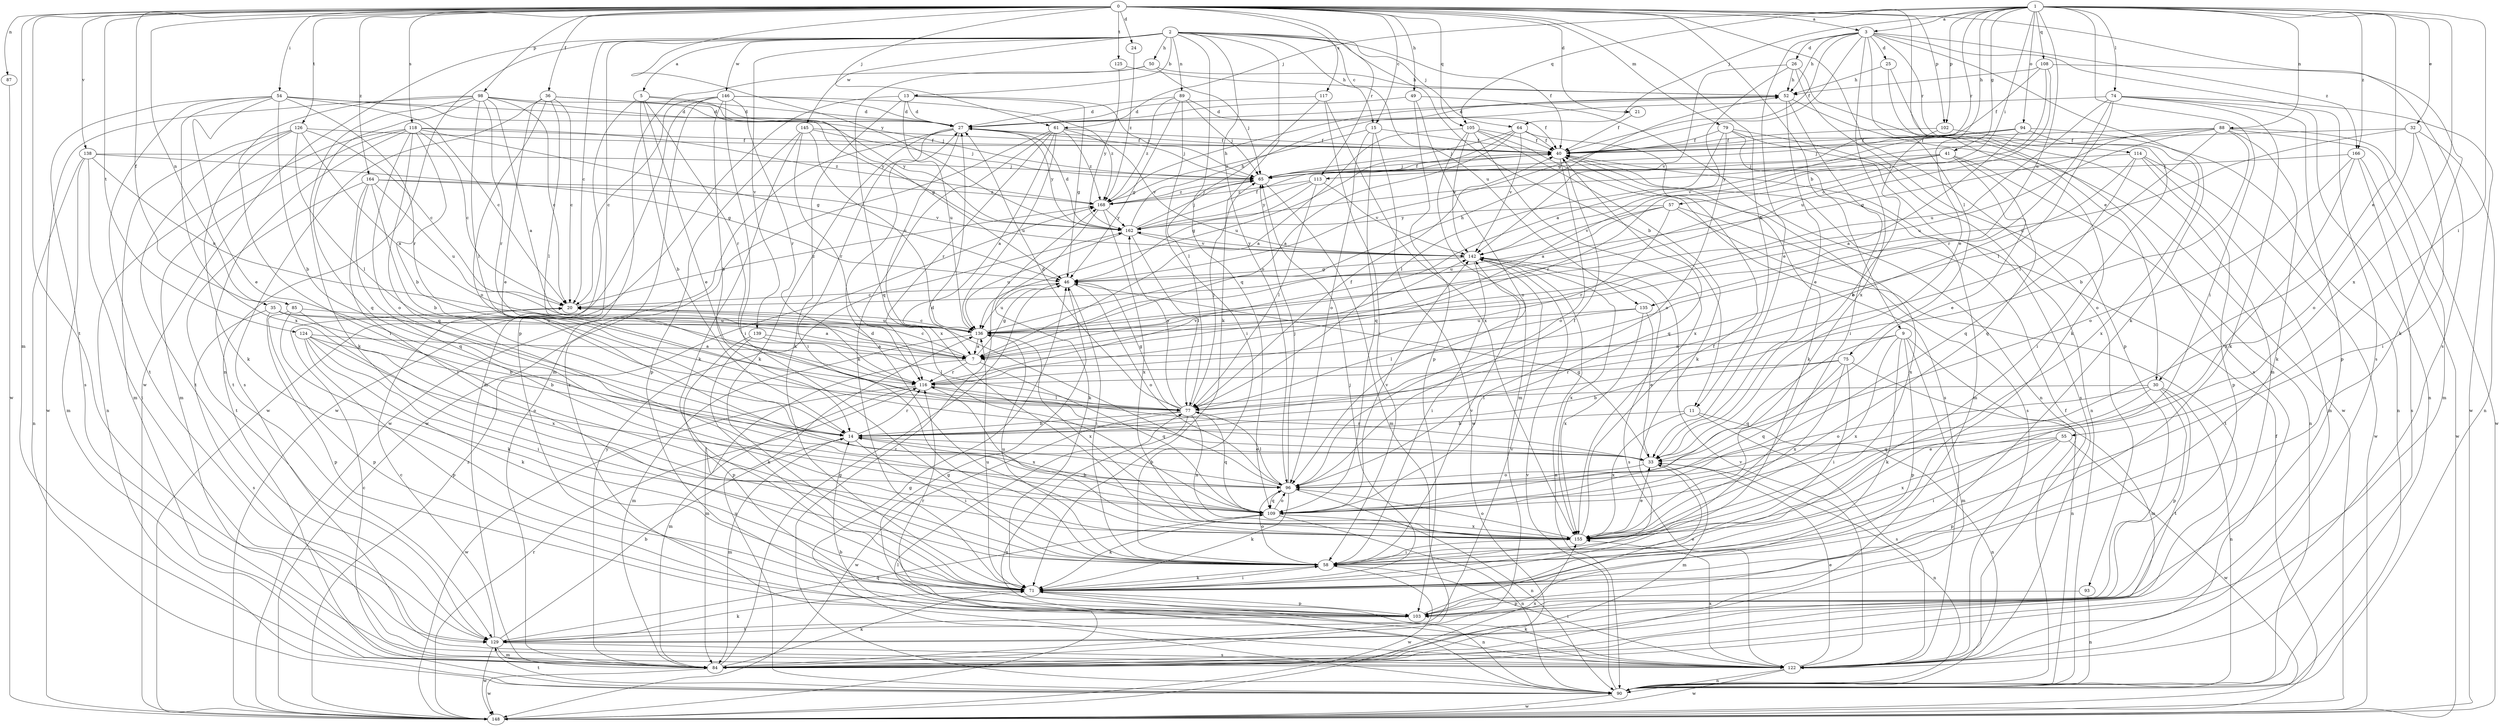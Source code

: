 strict digraph  {
0;
1;
2;
3;
5;
7;
9;
11;
13;
14;
15;
20;
21;
24;
25;
26;
27;
30;
32;
33;
35;
36;
40;
41;
46;
49;
50;
52;
54;
55;
57;
58;
61;
64;
65;
71;
74;
75;
77;
79;
84;
85;
87;
88;
89;
90;
93;
94;
96;
98;
102;
103;
105;
108;
109;
113;
114;
116;
117;
118;
122;
124;
125;
126;
129;
135;
136;
138;
139;
142;
145;
146;
148;
155;
162;
164;
166;
168;
0 -> 3  [label=a];
0 -> 9  [label=b];
0 -> 11  [label=b];
0 -> 15  [label=c];
0 -> 21  [label=d];
0 -> 24  [label=d];
0 -> 30  [label=e];
0 -> 35  [label=f];
0 -> 36  [label=f];
0 -> 49  [label=h];
0 -> 54  [label=i];
0 -> 61  [label=j];
0 -> 79  [label=m];
0 -> 84  [label=m];
0 -> 85  [label=n];
0 -> 87  [label=n];
0 -> 93  [label=o];
0 -> 98  [label=p];
0 -> 102  [label=p];
0 -> 105  [label=q];
0 -> 113  [label=r];
0 -> 117  [label=s];
0 -> 118  [label=s];
0 -> 122  [label=s];
0 -> 124  [label=t];
0 -> 125  [label=t];
0 -> 126  [label=t];
0 -> 129  [label=t];
0 -> 138  [label=v];
0 -> 162  [label=y];
0 -> 164  [label=z];
1 -> 3  [label=a];
1 -> 30  [label=e];
1 -> 32  [label=e];
1 -> 33  [label=e];
1 -> 41  [label=g];
1 -> 55  [label=i];
1 -> 57  [label=i];
1 -> 58  [label=i];
1 -> 61  [label=j];
1 -> 64  [label=j];
1 -> 74  [label=l];
1 -> 88  [label=n];
1 -> 94  [label=o];
1 -> 102  [label=p];
1 -> 105  [label=q];
1 -> 108  [label=q];
1 -> 113  [label=r];
1 -> 135  [label=u];
1 -> 155  [label=x];
1 -> 166  [label=z];
2 -> 5  [label=a];
2 -> 11  [label=b];
2 -> 13  [label=b];
2 -> 15  [label=c];
2 -> 20  [label=c];
2 -> 40  [label=f];
2 -> 50  [label=h];
2 -> 64  [label=j];
2 -> 71  [label=k];
2 -> 89  [label=n];
2 -> 90  [label=n];
2 -> 96  [label=o];
2 -> 103  [label=p];
2 -> 109  [label=q];
2 -> 135  [label=u];
2 -> 139  [label=v];
2 -> 145  [label=w];
2 -> 146  [label=w];
2 -> 148  [label=w];
3 -> 25  [label=d];
3 -> 26  [label=d];
3 -> 33  [label=e];
3 -> 40  [label=f];
3 -> 46  [label=g];
3 -> 52  [label=h];
3 -> 71  [label=k];
3 -> 75  [label=l];
3 -> 114  [label=r];
3 -> 122  [label=s];
3 -> 155  [label=x];
3 -> 166  [label=z];
5 -> 14  [label=b];
5 -> 27  [label=d];
5 -> 33  [label=e];
5 -> 46  [label=g];
5 -> 84  [label=m];
5 -> 116  [label=r];
7 -> 20  [label=c];
7 -> 46  [label=g];
7 -> 84  [label=m];
7 -> 109  [label=q];
7 -> 116  [label=r];
9 -> 7  [label=a];
9 -> 71  [label=k];
9 -> 84  [label=m];
9 -> 90  [label=n];
9 -> 103  [label=p];
9 -> 109  [label=q];
9 -> 155  [label=x];
11 -> 14  [label=b];
11 -> 90  [label=n];
11 -> 122  [label=s];
11 -> 155  [label=x];
13 -> 27  [label=d];
13 -> 46  [label=g];
13 -> 65  [label=j];
13 -> 71  [label=k];
13 -> 136  [label=u];
13 -> 148  [label=w];
14 -> 33  [label=e];
14 -> 58  [label=i];
14 -> 84  [label=m];
14 -> 116  [label=r];
15 -> 40  [label=f];
15 -> 96  [label=o];
15 -> 109  [label=q];
15 -> 148  [label=w];
15 -> 168  [label=z];
20 -> 136  [label=u];
20 -> 168  [label=z];
21 -> 40  [label=f];
24 -> 168  [label=z];
25 -> 52  [label=h];
25 -> 71  [label=k];
25 -> 84  [label=m];
26 -> 7  [label=a];
26 -> 52  [label=h];
26 -> 103  [label=p];
26 -> 122  [label=s];
26 -> 142  [label=v];
27 -> 40  [label=f];
27 -> 58  [label=i];
27 -> 65  [label=j];
27 -> 71  [label=k];
27 -> 148  [label=w];
27 -> 155  [label=x];
27 -> 162  [label=y];
30 -> 77  [label=l];
30 -> 90  [label=n];
30 -> 96  [label=o];
30 -> 103  [label=p];
30 -> 109  [label=q];
30 -> 129  [label=t];
32 -> 40  [label=f];
32 -> 58  [label=i];
32 -> 90  [label=n];
32 -> 96  [label=o];
32 -> 136  [label=u];
33 -> 46  [label=g];
33 -> 84  [label=m];
33 -> 90  [label=n];
33 -> 96  [label=o];
33 -> 116  [label=r];
35 -> 7  [label=a];
35 -> 14  [label=b];
35 -> 103  [label=p];
35 -> 122  [label=s];
35 -> 136  [label=u];
36 -> 20  [label=c];
36 -> 27  [label=d];
36 -> 33  [label=e];
36 -> 77  [label=l];
36 -> 96  [label=o];
36 -> 122  [label=s];
36 -> 162  [label=y];
40 -> 65  [label=j];
40 -> 96  [label=o];
40 -> 109  [label=q];
40 -> 122  [label=s];
41 -> 7  [label=a];
41 -> 33  [label=e];
41 -> 65  [label=j];
41 -> 90  [label=n];
41 -> 109  [label=q];
41 -> 116  [label=r];
46 -> 20  [label=c];
46 -> 58  [label=i];
46 -> 96  [label=o];
46 -> 136  [label=u];
49 -> 27  [label=d];
49 -> 90  [label=n];
49 -> 96  [label=o];
49 -> 103  [label=p];
50 -> 52  [label=h];
50 -> 65  [label=j];
50 -> 84  [label=m];
50 -> 109  [label=q];
52 -> 27  [label=d];
52 -> 33  [label=e];
52 -> 58  [label=i];
52 -> 148  [label=w];
54 -> 14  [label=b];
54 -> 20  [label=c];
54 -> 27  [label=d];
54 -> 33  [label=e];
54 -> 65  [label=j];
54 -> 116  [label=r];
54 -> 122  [label=s];
54 -> 129  [label=t];
54 -> 155  [label=x];
55 -> 33  [label=e];
55 -> 58  [label=i];
55 -> 103  [label=p];
55 -> 148  [label=w];
55 -> 155  [label=x];
57 -> 116  [label=r];
57 -> 129  [label=t];
57 -> 136  [label=u];
57 -> 142  [label=v];
57 -> 155  [label=x];
57 -> 162  [label=y];
58 -> 71  [label=k];
58 -> 96  [label=o];
58 -> 136  [label=u];
58 -> 142  [label=v];
58 -> 148  [label=w];
61 -> 7  [label=a];
61 -> 40  [label=f];
61 -> 71  [label=k];
61 -> 116  [label=r];
61 -> 136  [label=u];
61 -> 142  [label=v];
61 -> 148  [label=w];
61 -> 168  [label=z];
64 -> 7  [label=a];
64 -> 40  [label=f];
64 -> 65  [label=j];
64 -> 71  [label=k];
64 -> 136  [label=u];
64 -> 142  [label=v];
65 -> 40  [label=f];
65 -> 84  [label=m];
65 -> 168  [label=z];
71 -> 58  [label=i];
71 -> 65  [label=j];
71 -> 90  [label=n];
71 -> 103  [label=p];
71 -> 136  [label=u];
74 -> 27  [label=d];
74 -> 71  [label=k];
74 -> 77  [label=l];
74 -> 90  [label=n];
74 -> 103  [label=p];
74 -> 116  [label=r];
74 -> 136  [label=u];
74 -> 148  [label=w];
75 -> 14  [label=b];
75 -> 58  [label=i];
75 -> 84  [label=m];
75 -> 109  [label=q];
75 -> 116  [label=r];
75 -> 155  [label=x];
77 -> 14  [label=b];
77 -> 27  [label=d];
77 -> 40  [label=f];
77 -> 46  [label=g];
77 -> 65  [label=j];
77 -> 90  [label=n];
77 -> 109  [label=q];
77 -> 148  [label=w];
77 -> 155  [label=x];
77 -> 162  [label=y];
79 -> 40  [label=f];
79 -> 77  [label=l];
79 -> 84  [label=m];
79 -> 90  [label=n];
79 -> 96  [label=o];
79 -> 122  [label=s];
84 -> 20  [label=c];
84 -> 46  [label=g];
84 -> 71  [label=k];
84 -> 148  [label=w];
84 -> 155  [label=x];
84 -> 162  [label=y];
85 -> 71  [label=k];
85 -> 103  [label=p];
85 -> 136  [label=u];
85 -> 155  [label=x];
87 -> 148  [label=w];
88 -> 14  [label=b];
88 -> 40  [label=f];
88 -> 46  [label=g];
88 -> 71  [label=k];
88 -> 77  [label=l];
88 -> 84  [label=m];
88 -> 136  [label=u];
88 -> 148  [label=w];
88 -> 162  [label=y];
89 -> 27  [label=d];
89 -> 40  [label=f];
89 -> 46  [label=g];
89 -> 58  [label=i];
89 -> 65  [label=j];
89 -> 168  [label=z];
90 -> 46  [label=g];
90 -> 129  [label=t];
90 -> 136  [label=u];
90 -> 142  [label=v];
90 -> 148  [label=w];
90 -> 168  [label=z];
93 -> 90  [label=n];
93 -> 103  [label=p];
94 -> 7  [label=a];
94 -> 40  [label=f];
94 -> 65  [label=j];
94 -> 90  [label=n];
94 -> 142  [label=v];
94 -> 155  [label=x];
96 -> 14  [label=b];
96 -> 27  [label=d];
96 -> 40  [label=f];
96 -> 65  [label=j];
96 -> 71  [label=k];
96 -> 77  [label=l];
96 -> 90  [label=n];
96 -> 109  [label=q];
98 -> 7  [label=a];
98 -> 20  [label=c];
98 -> 27  [label=d];
98 -> 58  [label=i];
98 -> 71  [label=k];
98 -> 77  [label=l];
98 -> 109  [label=q];
98 -> 116  [label=r];
98 -> 148  [label=w];
98 -> 162  [label=y];
102 -> 33  [label=e];
102 -> 40  [label=f];
102 -> 58  [label=i];
103 -> 33  [label=e];
103 -> 116  [label=r];
103 -> 129  [label=t];
105 -> 7  [label=a];
105 -> 40  [label=f];
105 -> 71  [label=k];
105 -> 84  [label=m];
105 -> 122  [label=s];
105 -> 142  [label=v];
105 -> 155  [label=x];
108 -> 20  [label=c];
108 -> 40  [label=f];
108 -> 52  [label=h];
108 -> 71  [label=k];
108 -> 136  [label=u];
109 -> 14  [label=b];
109 -> 71  [label=k];
109 -> 90  [label=n];
109 -> 96  [label=o];
109 -> 142  [label=v];
109 -> 155  [label=x];
113 -> 46  [label=g];
113 -> 77  [label=l];
113 -> 142  [label=v];
113 -> 162  [label=y];
113 -> 168  [label=z];
114 -> 14  [label=b];
114 -> 65  [label=j];
114 -> 84  [label=m];
114 -> 103  [label=p];
114 -> 109  [label=q];
114 -> 148  [label=w];
116 -> 77  [label=l];
116 -> 84  [label=m];
116 -> 142  [label=v];
116 -> 148  [label=w];
116 -> 155  [label=x];
117 -> 27  [label=d];
117 -> 58  [label=i];
117 -> 77  [label=l];
117 -> 155  [label=x];
118 -> 14  [label=b];
118 -> 20  [label=c];
118 -> 40  [label=f];
118 -> 46  [label=g];
118 -> 84  [label=m];
118 -> 90  [label=n];
118 -> 96  [label=o];
118 -> 109  [label=q];
118 -> 129  [label=t];
118 -> 168  [label=z];
122 -> 14  [label=b];
122 -> 33  [label=e];
122 -> 40  [label=f];
122 -> 46  [label=g];
122 -> 58  [label=i];
122 -> 71  [label=k];
122 -> 90  [label=n];
122 -> 142  [label=v];
122 -> 148  [label=w];
122 -> 155  [label=x];
124 -> 7  [label=a];
124 -> 14  [label=b];
124 -> 58  [label=i];
124 -> 71  [label=k];
124 -> 96  [label=o];
124 -> 103  [label=p];
125 -> 52  [label=h];
125 -> 162  [label=y];
126 -> 7  [label=a];
126 -> 20  [label=c];
126 -> 40  [label=f];
126 -> 71  [label=k];
126 -> 77  [label=l];
126 -> 84  [label=m];
126 -> 129  [label=t];
129 -> 14  [label=b];
129 -> 20  [label=c];
129 -> 71  [label=k];
129 -> 84  [label=m];
129 -> 109  [label=q];
129 -> 122  [label=s];
129 -> 142  [label=v];
129 -> 148  [label=w];
135 -> 33  [label=e];
135 -> 77  [label=l];
135 -> 136  [label=u];
135 -> 155  [label=x];
136 -> 7  [label=a];
136 -> 20  [label=c];
136 -> 52  [label=h];
136 -> 84  [label=m];
136 -> 155  [label=x];
138 -> 46  [label=g];
138 -> 65  [label=j];
138 -> 84  [label=m];
138 -> 90  [label=n];
138 -> 129  [label=t];
138 -> 136  [label=u];
139 -> 7  [label=a];
139 -> 71  [label=k];
139 -> 77  [label=l];
139 -> 103  [label=p];
142 -> 46  [label=g];
142 -> 58  [label=i];
142 -> 90  [label=n];
142 -> 122  [label=s];
142 -> 155  [label=x];
142 -> 162  [label=y];
145 -> 40  [label=f];
145 -> 65  [label=j];
145 -> 71  [label=k];
145 -> 103  [label=p];
145 -> 116  [label=r];
145 -> 136  [label=u];
146 -> 14  [label=b];
146 -> 20  [label=c];
146 -> 27  [label=d];
146 -> 58  [label=i];
146 -> 116  [label=r];
146 -> 122  [label=s];
146 -> 148  [label=w];
146 -> 168  [label=z];
148 -> 40  [label=f];
148 -> 77  [label=l];
148 -> 116  [label=r];
148 -> 168  [label=z];
155 -> 27  [label=d];
155 -> 33  [label=e];
155 -> 40  [label=f];
155 -> 58  [label=i];
155 -> 96  [label=o];
162 -> 27  [label=d];
162 -> 40  [label=f];
162 -> 52  [label=h];
162 -> 65  [label=j];
162 -> 77  [label=l];
162 -> 136  [label=u];
162 -> 142  [label=v];
164 -> 14  [label=b];
164 -> 58  [label=i];
164 -> 109  [label=q];
164 -> 129  [label=t];
164 -> 136  [label=u];
164 -> 142  [label=v];
164 -> 168  [label=z];
166 -> 65  [label=j];
166 -> 96  [label=o];
166 -> 122  [label=s];
166 -> 148  [label=w];
166 -> 155  [label=x];
168 -> 52  [label=h];
168 -> 65  [label=j];
168 -> 71  [label=k];
168 -> 155  [label=x];
168 -> 162  [label=y];
}
